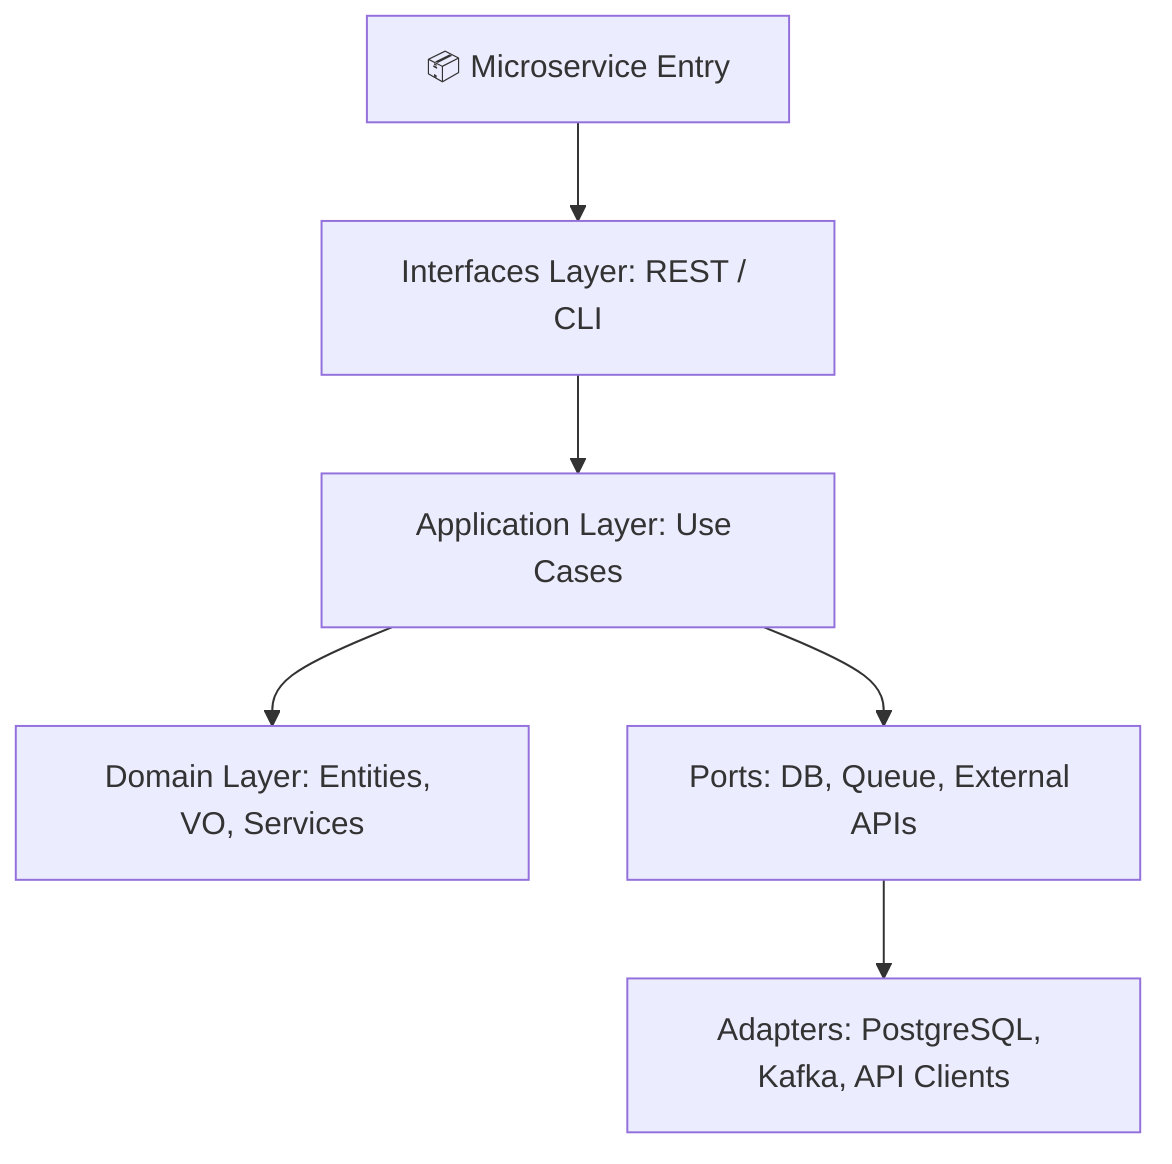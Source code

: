 graph TD
  A[📦 Microservice Entry]
  A --> B[Interfaces Layer: REST / CLI]
  B --> C[Application Layer: Use Cases]
  C --> D[Domain Layer: Entities, VO, Services]
  C --> E[Ports: DB, Queue, External APIs]
  E --> F[Adapters: PostgreSQL, Kafka, API Clients]
